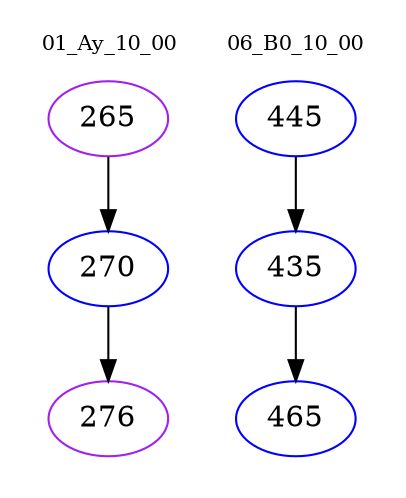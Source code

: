 digraph{
subgraph cluster_0 {
color = white
label = "01_Ay_10_00";
fontsize=10;
T0_265 [label="265", color="purple"]
T0_265 -> T0_270 [color="black"]
T0_270 [label="270", color="blue"]
T0_270 -> T0_276 [color="black"]
T0_276 [label="276", color="purple"]
}
subgraph cluster_1 {
color = white
label = "06_B0_10_00";
fontsize=10;
T1_445 [label="445", color="blue"]
T1_445 -> T1_435 [color="black"]
T1_435 [label="435", color="blue"]
T1_435 -> T1_465 [color="black"]
T1_465 [label="465", color="blue"]
}
}
